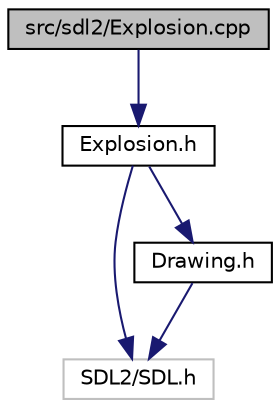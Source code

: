 digraph "src/sdl2/Explosion.cpp"
{
 // LATEX_PDF_SIZE
  edge [fontname="Helvetica",fontsize="10",labelfontname="Helvetica",labelfontsize="10"];
  node [fontname="Helvetica",fontsize="10",shape=record];
  Node1 [label="src/sdl2/Explosion.cpp",height=0.2,width=0.4,color="black", fillcolor="grey75", style="filled", fontcolor="black",tooltip=" "];
  Node1 -> Node2 [color="midnightblue",fontsize="10",style="solid"];
  Node2 [label="Explosion.h",height=0.2,width=0.4,color="black", fillcolor="white", style="filled",URL="$Explosion_8h.html",tooltip=" "];
  Node2 -> Node3 [color="midnightblue",fontsize="10",style="solid"];
  Node3 [label="SDL2/SDL.h",height=0.2,width=0.4,color="grey75", fillcolor="white", style="filled",tooltip=" "];
  Node2 -> Node4 [color="midnightblue",fontsize="10",style="solid"];
  Node4 [label="Drawing.h",height=0.2,width=0.4,color="black", fillcolor="white", style="filled",URL="$Drawing_8h.html",tooltip=" "];
  Node4 -> Node3 [color="midnightblue",fontsize="10",style="solid"];
}
